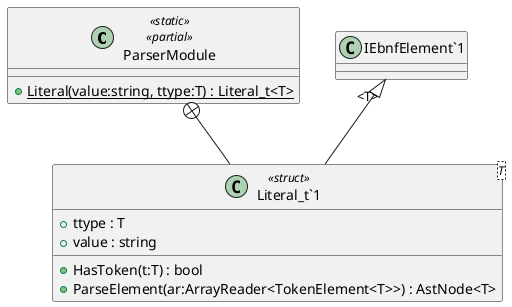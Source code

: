 @startuml
class ParserModule <<static>> <<partial>> {
    + {static} Literal(value:string, ttype:T) : Literal_t<T>
}
class "Literal_t`1"<T> <<struct>> {
    + ttype : T
    + value : string
    + HasToken(t:T) : bool
    + ParseElement(ar:ArrayReader<TokenElement<T>>) : AstNode<T>
}
ParserModule +-- "Literal_t`1"
"IEbnfElement`1" "<T>" <|-- "Literal_t`1"
@enduml
